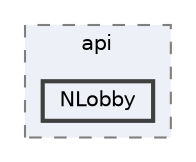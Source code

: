 digraph "D:/Projects/SECUiDEA_ERP/SECUiDEA_ERP_Server/SECUiDEA_ERP_Server/Controllers/api/NLobby"
{
 // LATEX_PDF_SIZE
  bgcolor="transparent";
  edge [fontname=Helvetica,fontsize=10,labelfontname=Helvetica,labelfontsize=10];
  node [fontname=Helvetica,fontsize=10,shape=box,height=0.2,width=0.4];
  compound=true
  subgraph clusterdir_acdb3eb1a63852939e0f6a8d6baa0896 {
    graph [ bgcolor="#edf0f7", pencolor="grey50", label="api", fontname=Helvetica,fontsize=10 style="filled,dashed", URL="dir_acdb3eb1a63852939e0f6a8d6baa0896.html",tooltip=""]
  dir_28e69d7e30961a32e896c6fbae0d5449 [label="NLobby", fillcolor="#edf0f7", color="grey25", style="filled,bold", URL="dir_28e69d7e30961a32e896c6fbae0d5449.html",tooltip=""];
  }
}
